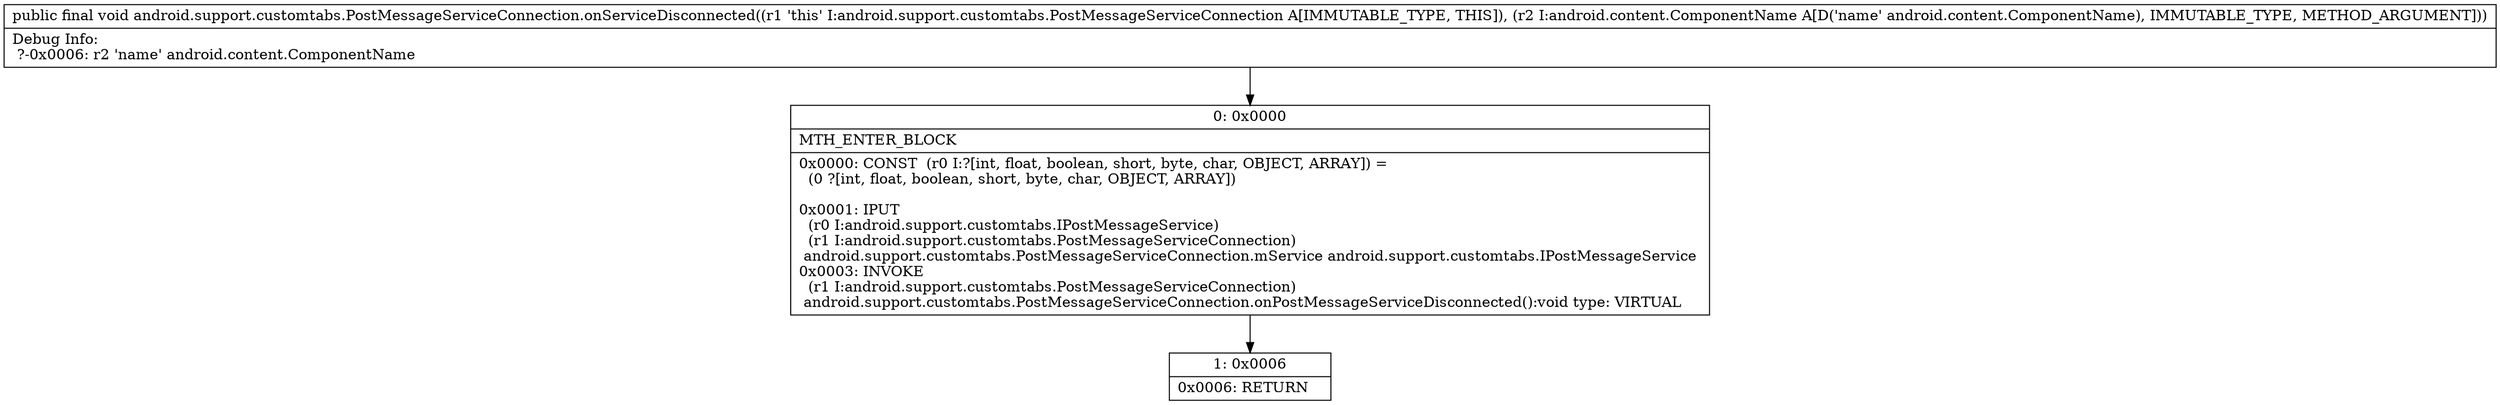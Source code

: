 digraph "CFG forandroid.support.customtabs.PostMessageServiceConnection.onServiceDisconnected(Landroid\/content\/ComponentName;)V" {
Node_0 [shape=record,label="{0\:\ 0x0000|MTH_ENTER_BLOCK\l|0x0000: CONST  (r0 I:?[int, float, boolean, short, byte, char, OBJECT, ARRAY]) = \l  (0 ?[int, float, boolean, short, byte, char, OBJECT, ARRAY])\l \l0x0001: IPUT  \l  (r0 I:android.support.customtabs.IPostMessageService)\l  (r1 I:android.support.customtabs.PostMessageServiceConnection)\l android.support.customtabs.PostMessageServiceConnection.mService android.support.customtabs.IPostMessageService \l0x0003: INVOKE  \l  (r1 I:android.support.customtabs.PostMessageServiceConnection)\l android.support.customtabs.PostMessageServiceConnection.onPostMessageServiceDisconnected():void type: VIRTUAL \l}"];
Node_1 [shape=record,label="{1\:\ 0x0006|0x0006: RETURN   \l}"];
MethodNode[shape=record,label="{public final void android.support.customtabs.PostMessageServiceConnection.onServiceDisconnected((r1 'this' I:android.support.customtabs.PostMessageServiceConnection A[IMMUTABLE_TYPE, THIS]), (r2 I:android.content.ComponentName A[D('name' android.content.ComponentName), IMMUTABLE_TYPE, METHOD_ARGUMENT]))  | Debug Info:\l  ?\-0x0006: r2 'name' android.content.ComponentName\l}"];
MethodNode -> Node_0;
Node_0 -> Node_1;
}

